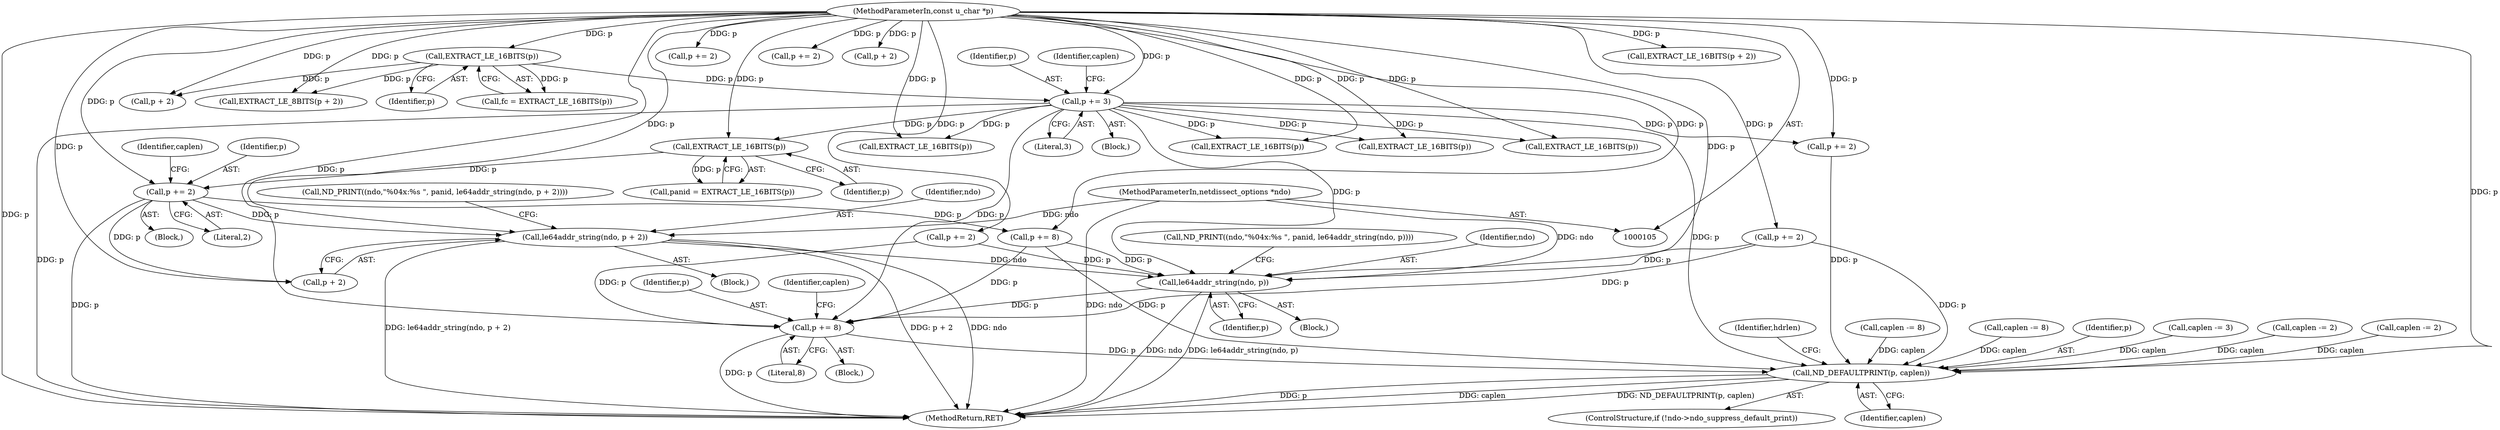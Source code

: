 digraph "0_tcpdump_a7e5f58f402e6919ec444a57946bade7dfd6b184@pointer" {
"1000316" [label="(Call,le64addr_string(ndo, p + 2))"];
"1000106" [label="(MethodParameterIn,netdissect_options *ndo)"];
"1000285" [label="(Call,p += 2)"];
"1000283" [label="(Call,EXTRACT_LE_16BITS(p))"];
"1000147" [label="(Call,p += 3)"];
"1000108" [label="(MethodParameterIn,const u_char *p)"];
"1000139" [label="(Call,EXTRACT_LE_16BITS(p))"];
"1000482" [label="(Call,le64addr_string(ndo, p))"];
"1000485" [label="(Call,p += 8)"];
"1000500" [label="(Call,ND_DEFAULTPRINT(p, caplen))"];
"1000486" [label="(Identifier,p)"];
"1000324" [label="(Call,caplen -= 8)"];
"1000224" [label="(Call,p += 2)"];
"1000501" [label="(Identifier,p)"];
"1000150" [label="(Call,caplen -= 3)"];
"1000422" [label="(Call,caplen -= 2)"];
"1000384" [label="(Call,EXTRACT_LE_16BITS(p))"];
"1000386" [label="(Call,p += 2)"];
"1000475" [label="(Call,ND_PRINT((ndo,\"%04x:%s \", panid, le64addr_string(ndo, p))))"];
"1000175" [label="(Block,)"];
"1000482" [label="(Call,le64addr_string(ndo, p))"];
"1000484" [label="(Identifier,p)"];
"1000317" [label="(Identifier,ndo)"];
"1000108" [label="(MethodParameterIn,const u_char *p)"];
"1000500" [label="(Call,ND_DEFAULTPRINT(p, caplen))"];
"1000286" [label="(Identifier,p)"];
"1000148" [label="(Identifier,p)"];
"1000109" [label="(Block,)"];
"1000256" [label="(Call,p + 2)"];
"1000143" [label="(Call,EXTRACT_LE_8BITS(p + 2))"];
"1000140" [label="(Identifier,p)"];
"1000309" [label="(Call,ND_PRINT((ndo,\"%04x:%s \", panid, le64addr_string(ndo, p + 2))))"];
"1000281" [label="(Call,panid = EXTRACT_LE_16BITS(p))"];
"1000283" [label="(Call,EXTRACT_LE_16BITS(p))"];
"1000480" [label="(Block,)"];
"1000314" [label="(Block,)"];
"1000489" [label="(Identifier,caplen)"];
"1000502" [label="(Identifier,caplen)"];
"1000262" [label="(Call,caplen -= 2)"];
"1000318" [label="(Call,p + 2)"];
"1000504" [label="(Identifier,hdrlen)"];
"1000149" [label="(Literal,3)"];
"1000417" [label="(Call,EXTRACT_LE_16BITS(p))"];
"1000419" [label="(Call,p += 2)"];
"1000451" [label="(Call,p += 2)"];
"1000289" [label="(Identifier,caplen)"];
"1000222" [label="(Call,EXTRACT_LE_16BITS(p))"];
"1000487" [label="(Literal,8)"];
"1000284" [label="(Identifier,p)"];
"1000485" [label="(Call,p += 8)"];
"1000147" [label="(Call,p += 3)"];
"1000287" [label="(Literal,2)"];
"1000151" [label="(Identifier,caplen)"];
"1000259" [label="(Call,p += 2)"];
"1000488" [label="(Call,caplen -= 8)"];
"1000316" [label="(Call,le64addr_string(ndo, p + 2))"];
"1000285" [label="(Call,p += 2)"];
"1000321" [label="(Call,p += 8)"];
"1000505" [label="(MethodReturn,RET)"];
"1000139" [label="(Call,EXTRACT_LE_16BITS(p))"];
"1000137" [label="(Call,fc = EXTRACT_LE_16BITS(p))"];
"1000495" [label="(ControlStructure,if (!ndo->ndo_suppress_default_print))"];
"1000106" [label="(MethodParameterIn,netdissect_options *ndo)"];
"1000449" [label="(Call,EXTRACT_LE_16BITS(p))"];
"1000144" [label="(Call,p + 2)"];
"1000483" [label="(Identifier,ndo)"];
"1000342" [label="(Block,)"];
"1000255" [label="(Call,EXTRACT_LE_16BITS(p + 2))"];
"1000316" -> "1000314"  [label="AST: "];
"1000316" -> "1000318"  [label="CFG: "];
"1000317" -> "1000316"  [label="AST: "];
"1000318" -> "1000316"  [label="AST: "];
"1000309" -> "1000316"  [label="CFG: "];
"1000316" -> "1000505"  [label="DDG: p + 2"];
"1000316" -> "1000505"  [label="DDG: le64addr_string(ndo, p + 2)"];
"1000316" -> "1000505"  [label="DDG: ndo"];
"1000106" -> "1000316"  [label="DDG: ndo"];
"1000285" -> "1000316"  [label="DDG: p"];
"1000108" -> "1000316"  [label="DDG: p"];
"1000316" -> "1000482"  [label="DDG: ndo"];
"1000106" -> "1000105"  [label="AST: "];
"1000106" -> "1000505"  [label="DDG: ndo"];
"1000106" -> "1000482"  [label="DDG: ndo"];
"1000285" -> "1000175"  [label="AST: "];
"1000285" -> "1000287"  [label="CFG: "];
"1000286" -> "1000285"  [label="AST: "];
"1000287" -> "1000285"  [label="AST: "];
"1000289" -> "1000285"  [label="CFG: "];
"1000285" -> "1000505"  [label="DDG: p"];
"1000283" -> "1000285"  [label="DDG: p"];
"1000108" -> "1000285"  [label="DDG: p"];
"1000285" -> "1000318"  [label="DDG: p"];
"1000285" -> "1000321"  [label="DDG: p"];
"1000283" -> "1000281"  [label="AST: "];
"1000283" -> "1000284"  [label="CFG: "];
"1000284" -> "1000283"  [label="AST: "];
"1000281" -> "1000283"  [label="CFG: "];
"1000283" -> "1000281"  [label="DDG: p"];
"1000147" -> "1000283"  [label="DDG: p"];
"1000108" -> "1000283"  [label="DDG: p"];
"1000147" -> "1000109"  [label="AST: "];
"1000147" -> "1000149"  [label="CFG: "];
"1000148" -> "1000147"  [label="AST: "];
"1000149" -> "1000147"  [label="AST: "];
"1000151" -> "1000147"  [label="CFG: "];
"1000147" -> "1000505"  [label="DDG: p"];
"1000108" -> "1000147"  [label="DDG: p"];
"1000139" -> "1000147"  [label="DDG: p"];
"1000147" -> "1000222"  [label="DDG: p"];
"1000147" -> "1000384"  [label="DDG: p"];
"1000147" -> "1000417"  [label="DDG: p"];
"1000147" -> "1000419"  [label="DDG: p"];
"1000147" -> "1000449"  [label="DDG: p"];
"1000147" -> "1000482"  [label="DDG: p"];
"1000147" -> "1000485"  [label="DDG: p"];
"1000147" -> "1000500"  [label="DDG: p"];
"1000108" -> "1000105"  [label="AST: "];
"1000108" -> "1000505"  [label="DDG: p"];
"1000108" -> "1000139"  [label="DDG: p"];
"1000108" -> "1000143"  [label="DDG: p"];
"1000108" -> "1000144"  [label="DDG: p"];
"1000108" -> "1000222"  [label="DDG: p"];
"1000108" -> "1000224"  [label="DDG: p"];
"1000108" -> "1000255"  [label="DDG: p"];
"1000108" -> "1000256"  [label="DDG: p"];
"1000108" -> "1000259"  [label="DDG: p"];
"1000108" -> "1000318"  [label="DDG: p"];
"1000108" -> "1000321"  [label="DDG: p"];
"1000108" -> "1000384"  [label="DDG: p"];
"1000108" -> "1000386"  [label="DDG: p"];
"1000108" -> "1000417"  [label="DDG: p"];
"1000108" -> "1000419"  [label="DDG: p"];
"1000108" -> "1000449"  [label="DDG: p"];
"1000108" -> "1000451"  [label="DDG: p"];
"1000108" -> "1000482"  [label="DDG: p"];
"1000108" -> "1000485"  [label="DDG: p"];
"1000108" -> "1000500"  [label="DDG: p"];
"1000139" -> "1000137"  [label="AST: "];
"1000139" -> "1000140"  [label="CFG: "];
"1000140" -> "1000139"  [label="AST: "];
"1000137" -> "1000139"  [label="CFG: "];
"1000139" -> "1000137"  [label="DDG: p"];
"1000139" -> "1000143"  [label="DDG: p"];
"1000139" -> "1000144"  [label="DDG: p"];
"1000482" -> "1000480"  [label="AST: "];
"1000482" -> "1000484"  [label="CFG: "];
"1000483" -> "1000482"  [label="AST: "];
"1000484" -> "1000482"  [label="AST: "];
"1000475" -> "1000482"  [label="CFG: "];
"1000482" -> "1000505"  [label="DDG: ndo"];
"1000482" -> "1000505"  [label="DDG: le64addr_string(ndo, p)"];
"1000259" -> "1000482"  [label="DDG: p"];
"1000451" -> "1000482"  [label="DDG: p"];
"1000321" -> "1000482"  [label="DDG: p"];
"1000482" -> "1000485"  [label="DDG: p"];
"1000485" -> "1000342"  [label="AST: "];
"1000485" -> "1000487"  [label="CFG: "];
"1000486" -> "1000485"  [label="AST: "];
"1000487" -> "1000485"  [label="AST: "];
"1000489" -> "1000485"  [label="CFG: "];
"1000485" -> "1000505"  [label="DDG: p"];
"1000259" -> "1000485"  [label="DDG: p"];
"1000451" -> "1000485"  [label="DDG: p"];
"1000321" -> "1000485"  [label="DDG: p"];
"1000485" -> "1000500"  [label="DDG: p"];
"1000500" -> "1000495"  [label="AST: "];
"1000500" -> "1000502"  [label="CFG: "];
"1000501" -> "1000500"  [label="AST: "];
"1000502" -> "1000500"  [label="AST: "];
"1000504" -> "1000500"  [label="CFG: "];
"1000500" -> "1000505"  [label="DDG: caplen"];
"1000500" -> "1000505"  [label="DDG: ND_DEFAULTPRINT(p, caplen)"];
"1000500" -> "1000505"  [label="DDG: p"];
"1000419" -> "1000500"  [label="DDG: p"];
"1000321" -> "1000500"  [label="DDG: p"];
"1000259" -> "1000500"  [label="DDG: p"];
"1000422" -> "1000500"  [label="DDG: caplen"];
"1000262" -> "1000500"  [label="DDG: caplen"];
"1000324" -> "1000500"  [label="DDG: caplen"];
"1000488" -> "1000500"  [label="DDG: caplen"];
"1000150" -> "1000500"  [label="DDG: caplen"];
}
